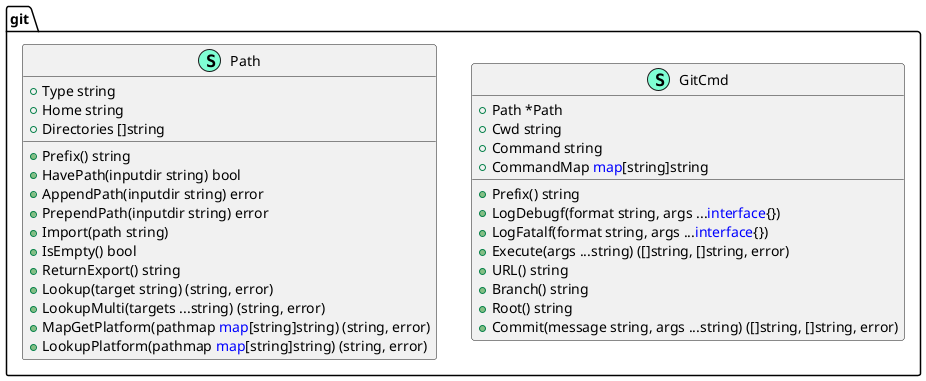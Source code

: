 @startuml
namespace git {
    class GitCmd << (S,Aquamarine) >> {
        + Path *Path
        + Cwd string
        + Command string
        + CommandMap <font color=blue>map</font>[string]string

        + Prefix() string
        + LogDebugf(format string, args ...<font color=blue>interface</font>{}) 
        + LogFatalf(format string, args ...<font color=blue>interface</font>{}) 
        + Execute(args ...string) ([]string, []string, error)
        + URL() string
        + Branch() string
        + Root() string
        + Commit(message string, args ...string) ([]string, []string, error)

    }
    class Path << (S,Aquamarine) >> {
        + Type string
        + Home string
        + Directories []string

        + Prefix() string
        + HavePath(inputdir string) bool
        + AppendPath(inputdir string) error
        + PrependPath(inputdir string) error
        + Import(path string) 
        + IsEmpty() bool
        + ReturnExport() string
        + Lookup(target string) (string, error)
        + LookupMulti(targets ...string) (string, error)
        + MapGetPlatform(pathmap <font color=blue>map</font>[string]string) (string, error)
        + LookupPlatform(pathmap <font color=blue>map</font>[string]string) (string, error)

    }
}


@enduml
